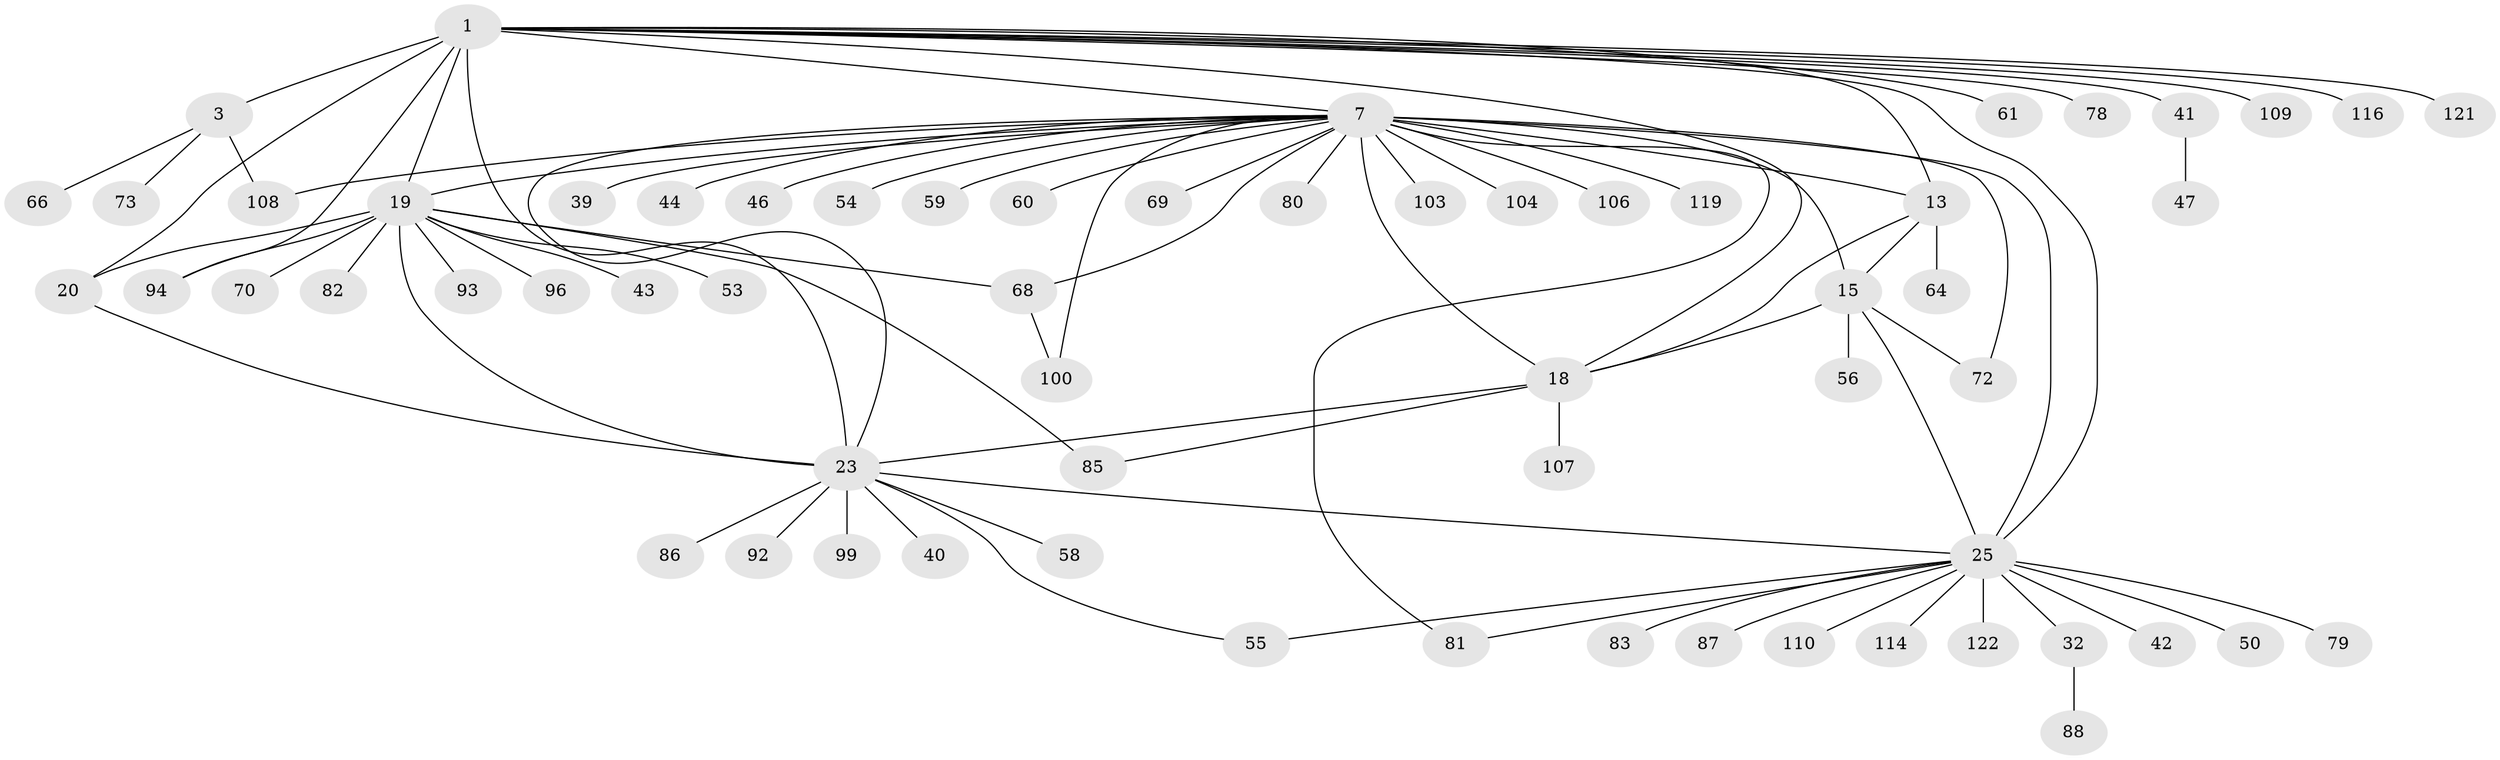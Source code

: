 // original degree distribution, {6: 0.03937007874015748, 12: 0.015748031496062992, 8: 0.03937007874015748, 9: 0.031496062992125984, 7: 0.031496062992125984, 10: 0.031496062992125984, 11: 0.023622047244094488, 5: 0.015748031496062992, 13: 0.007874015748031496, 2: 0.18110236220472442, 1: 0.5354330708661418, 3: 0.031496062992125984, 4: 0.015748031496062992}
// Generated by graph-tools (version 1.1) at 2025/15/03/09/25 04:15:47]
// undirected, 63 vertices, 84 edges
graph export_dot {
graph [start="1"]
  node [color=gray90,style=filled];
  1 [super="+4+5+2"];
  3 [super="+65+90"];
  7 [super="+113+102+74+115+8"];
  13 [super="+17+57"];
  15 [super="+45+63"];
  18 [super="+67+124+51+38"];
  19 [super="+21+52+22"];
  20 [super="+89+112"];
  23 [super="+36+120"];
  25 [super="+26+48+29+27+62+30+35"];
  32;
  39;
  40;
  41;
  42;
  43;
  44;
  46;
  47;
  50;
  53;
  54;
  55;
  56;
  58;
  59;
  60 [super="+84+75"];
  61;
  64;
  66;
  68;
  69;
  70 [super="+95"];
  72;
  73;
  78;
  79;
  80;
  81;
  82;
  83 [super="+98"];
  85 [super="+125"];
  86;
  87;
  88;
  92;
  93;
  94;
  96;
  99;
  100 [super="+105"];
  103;
  104;
  106;
  107;
  108;
  109;
  110;
  114;
  116;
  119;
  121;
  122;
  1 -- 3 [weight=5];
  1 -- 18;
  1 -- 121;
  1 -- 94;
  1 -- 25;
  1 -- 41;
  1 -- 109;
  1 -- 78;
  1 -- 13;
  1 -- 19 [weight=3];
  1 -- 20;
  1 -- 116;
  1 -- 23;
  1 -- 61;
  1 -- 7;
  3 -- 108;
  3 -- 73;
  3 -- 66;
  7 -- 25 [weight=3];
  7 -- 68;
  7 -- 69;
  7 -- 72;
  7 -- 13 [weight=4];
  7 -- 15 [weight=2];
  7 -- 80;
  7 -- 81;
  7 -- 18 [weight=2];
  7 -- 19;
  7 -- 23;
  7 -- 100;
  7 -- 39;
  7 -- 103;
  7 -- 104;
  7 -- 106;
  7 -- 44;
  7 -- 108;
  7 -- 46;
  7 -- 54;
  7 -- 119;
  7 -- 59;
  7 -- 60;
  13 -- 15 [weight=2];
  13 -- 18 [weight=2];
  13 -- 64;
  15 -- 18;
  15 -- 72;
  15 -- 25;
  15 -- 56;
  18 -- 85;
  18 -- 107;
  18 -- 23;
  19 -- 20 [weight=3];
  19 -- 23 [weight=3];
  19 -- 68;
  19 -- 70;
  19 -- 43;
  19 -- 53;
  19 -- 85;
  19 -- 94;
  19 -- 96;
  19 -- 82;
  19 -- 93;
  20 -- 23;
  23 -- 55;
  23 -- 86;
  23 -- 92;
  23 -- 40;
  23 -- 58;
  23 -- 99;
  23 -- 25;
  25 -- 32;
  25 -- 87;
  25 -- 79;
  25 -- 81;
  25 -- 42;
  25 -- 50;
  25 -- 83;
  25 -- 114;
  25 -- 122;
  25 -- 110;
  25 -- 55;
  32 -- 88;
  41 -- 47;
  68 -- 100;
}
